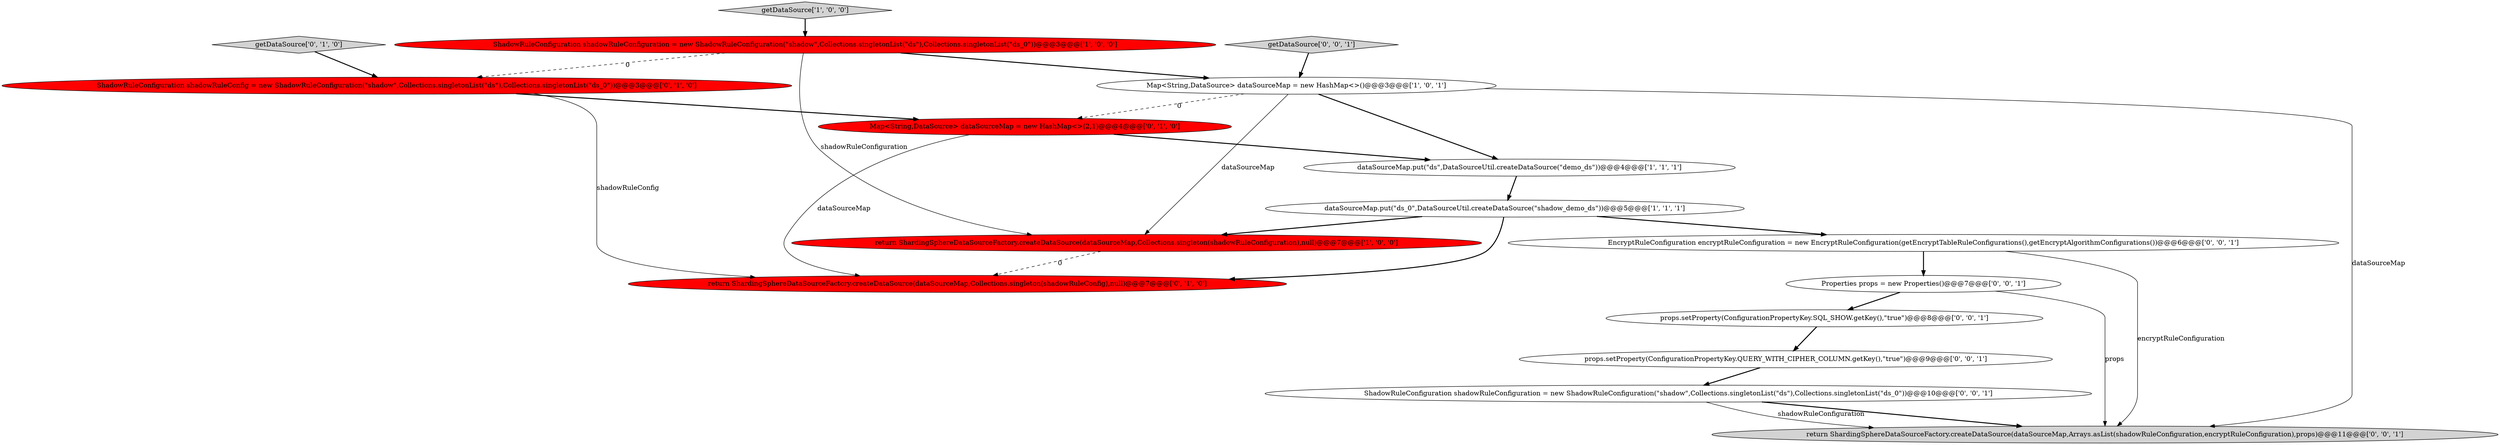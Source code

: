 digraph {
14 [style = filled, label = "EncryptRuleConfiguration encryptRuleConfiguration = new EncryptRuleConfiguration(getEncryptTableRuleConfigurations(),getEncryptAlgorithmConfigurations())@@@6@@@['0', '0', '1']", fillcolor = white, shape = ellipse image = "AAA0AAABBB3BBB"];
2 [style = filled, label = "dataSourceMap.put(\"ds_0\",DataSourceUtil.createDataSource(\"shadow_demo_ds\"))@@@5@@@['1', '1', '1']", fillcolor = white, shape = ellipse image = "AAA0AAABBB1BBB"];
15 [style = filled, label = "props.setProperty(ConfigurationPropertyKey.SQL_SHOW.getKey(),\"true\")@@@8@@@['0', '0', '1']", fillcolor = white, shape = ellipse image = "AAA0AAABBB3BBB"];
8 [style = filled, label = "getDataSource['0', '1', '0']", fillcolor = lightgray, shape = diamond image = "AAA0AAABBB2BBB"];
5 [style = filled, label = "getDataSource['1', '0', '0']", fillcolor = lightgray, shape = diamond image = "AAA0AAABBB1BBB"];
0 [style = filled, label = "return ShardingSphereDataSourceFactory.createDataSource(dataSourceMap,Collections.singleton(shadowRuleConfiguration),null)@@@7@@@['1', '0', '0']", fillcolor = red, shape = ellipse image = "AAA1AAABBB1BBB"];
1 [style = filled, label = "Map<String,DataSource> dataSourceMap = new HashMap<>()@@@3@@@['1', '0', '1']", fillcolor = white, shape = ellipse image = "AAA0AAABBB1BBB"];
11 [style = filled, label = "getDataSource['0', '0', '1']", fillcolor = lightgray, shape = diamond image = "AAA0AAABBB3BBB"];
10 [style = filled, label = "ShadowRuleConfiguration shadowRuleConfiguration = new ShadowRuleConfiguration(\"shadow\",Collections.singletonList(\"ds\"),Collections.singletonList(\"ds_0\"))@@@10@@@['0', '0', '1']", fillcolor = white, shape = ellipse image = "AAA0AAABBB3BBB"];
13 [style = filled, label = "Properties props = new Properties()@@@7@@@['0', '0', '1']", fillcolor = white, shape = ellipse image = "AAA0AAABBB3BBB"];
16 [style = filled, label = "return ShardingSphereDataSourceFactory.createDataSource(dataSourceMap,Arrays.asList(shadowRuleConfiguration,encryptRuleConfiguration),props)@@@11@@@['0', '0', '1']", fillcolor = lightgray, shape = ellipse image = "AAA0AAABBB3BBB"];
4 [style = filled, label = "dataSourceMap.put(\"ds\",DataSourceUtil.createDataSource(\"demo_ds\"))@@@4@@@['1', '1', '1']", fillcolor = white, shape = ellipse image = "AAA0AAABBB1BBB"];
3 [style = filled, label = "ShadowRuleConfiguration shadowRuleConfiguration = new ShadowRuleConfiguration(\"shadow\",Collections.singletonList(\"ds\"),Collections.singletonList(\"ds_0\"))@@@3@@@['1', '0', '0']", fillcolor = red, shape = ellipse image = "AAA1AAABBB1BBB"];
7 [style = filled, label = "Map<String,DataSource> dataSourceMap = new HashMap<>(2,1)@@@4@@@['0', '1', '0']", fillcolor = red, shape = ellipse image = "AAA1AAABBB2BBB"];
12 [style = filled, label = "props.setProperty(ConfigurationPropertyKey.QUERY_WITH_CIPHER_COLUMN.getKey(),\"true\")@@@9@@@['0', '0', '1']", fillcolor = white, shape = ellipse image = "AAA0AAABBB3BBB"];
9 [style = filled, label = "ShadowRuleConfiguration shadowRuleConfig = new ShadowRuleConfiguration(\"shadow\",Collections.singletonList(\"ds\"),Collections.singletonList(\"ds_0\"))@@@3@@@['0', '1', '0']", fillcolor = red, shape = ellipse image = "AAA1AAABBB2BBB"];
6 [style = filled, label = "return ShardingSphereDataSourceFactory.createDataSource(dataSourceMap,Collections.singleton(shadowRuleConfig),null)@@@7@@@['0', '1', '0']", fillcolor = red, shape = ellipse image = "AAA1AAABBB2BBB"];
5->3 [style = bold, label=""];
1->4 [style = bold, label=""];
7->6 [style = solid, label="dataSourceMap"];
3->1 [style = bold, label=""];
11->1 [style = bold, label=""];
2->6 [style = bold, label=""];
0->6 [style = dashed, label="0"];
3->0 [style = solid, label="shadowRuleConfiguration"];
14->16 [style = solid, label="encryptRuleConfiguration"];
4->2 [style = bold, label=""];
7->4 [style = bold, label=""];
9->7 [style = bold, label=""];
13->16 [style = solid, label="props"];
2->0 [style = bold, label=""];
12->10 [style = bold, label=""];
10->16 [style = bold, label=""];
3->9 [style = dashed, label="0"];
2->14 [style = bold, label=""];
8->9 [style = bold, label=""];
10->16 [style = solid, label="shadowRuleConfiguration"];
15->12 [style = bold, label=""];
13->15 [style = bold, label=""];
14->13 [style = bold, label=""];
1->16 [style = solid, label="dataSourceMap"];
1->7 [style = dashed, label="0"];
1->0 [style = solid, label="dataSourceMap"];
9->6 [style = solid, label="shadowRuleConfig"];
}
